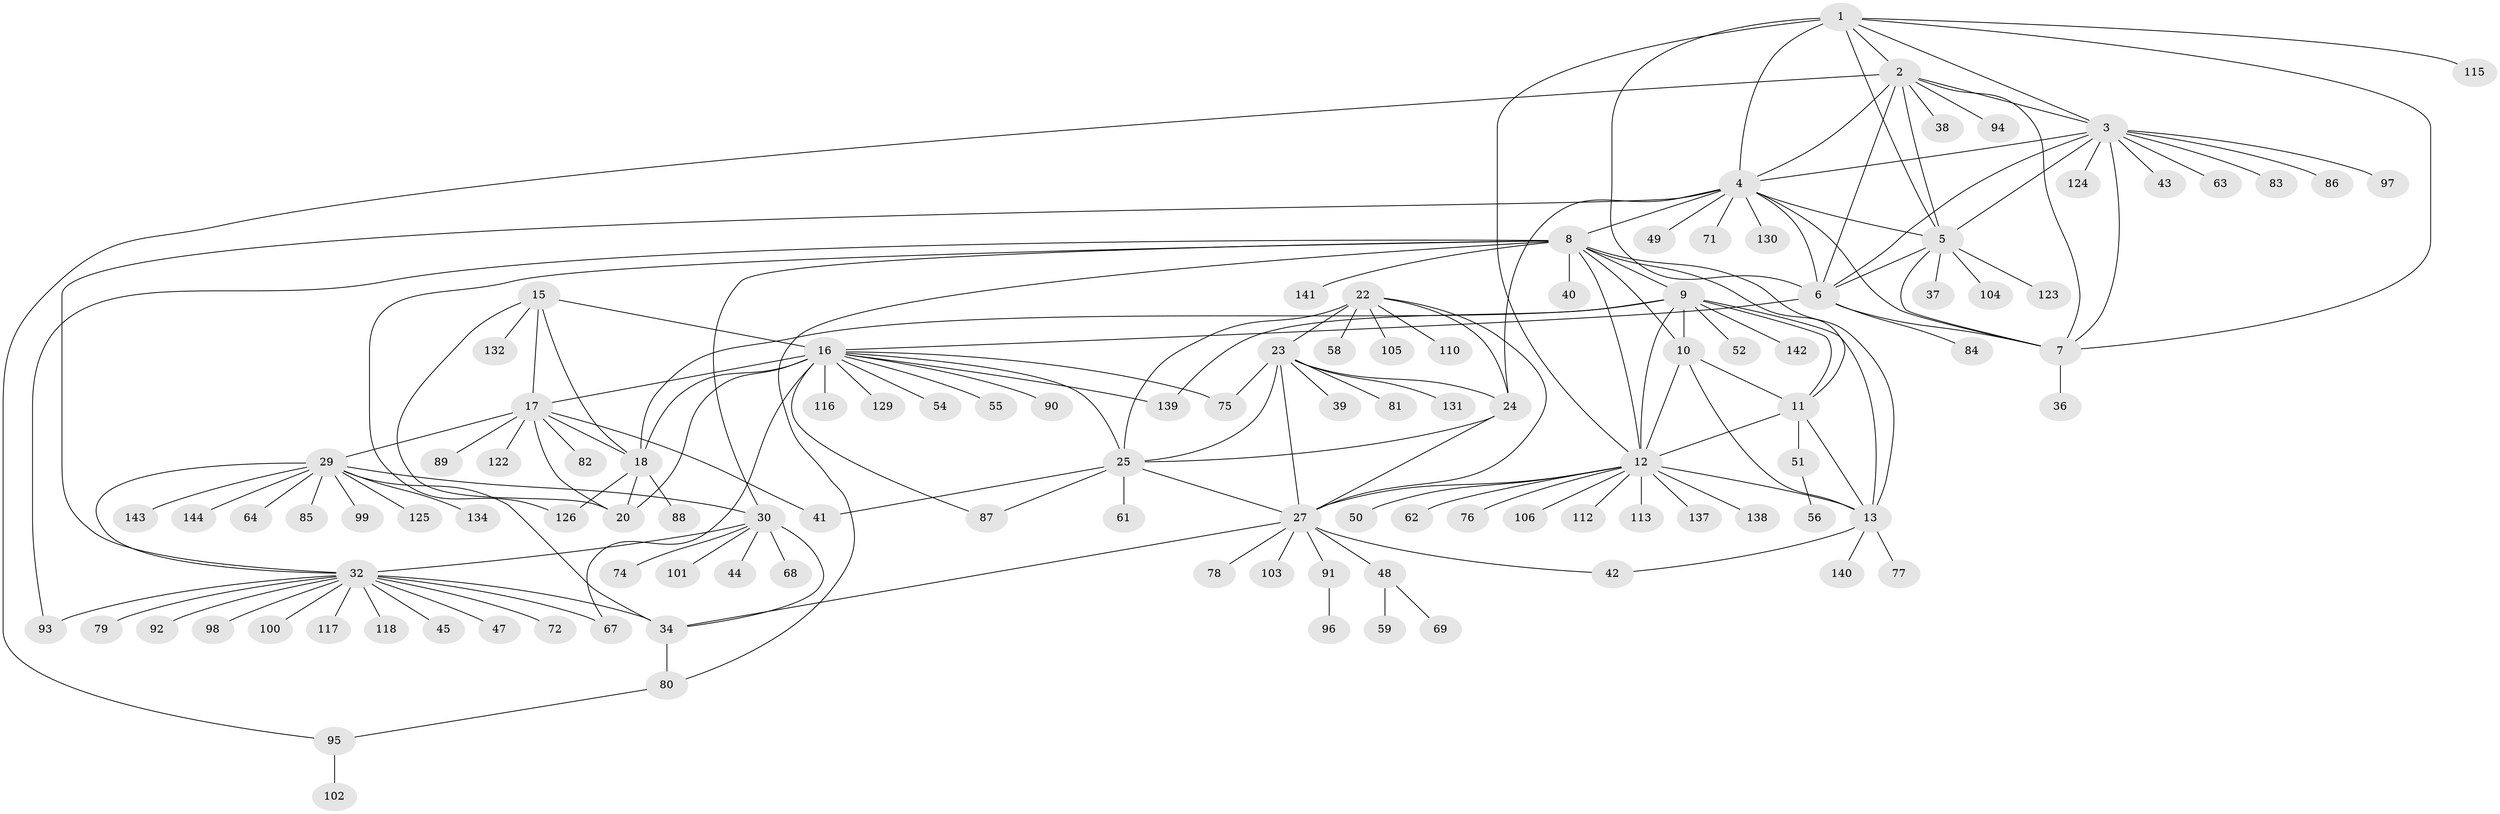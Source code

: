 // Generated by graph-tools (version 1.1) at 2025/24/03/03/25 07:24:13]
// undirected, 115 vertices, 171 edges
graph export_dot {
graph [start="1"]
  node [color=gray90,style=filled];
  1 [super="+146"];
  2 [super="+107"];
  3 [super="+53"];
  4 [super="+66"];
  5 [super="+46"];
  6;
  7 [super="+120"];
  8 [super="+145"];
  9 [super="+111"];
  10 [super="+119"];
  11;
  12 [super="+14"];
  13 [super="+70"];
  15;
  16 [super="+73"];
  17 [super="+19"];
  18 [super="+21"];
  20;
  22 [super="+26"];
  23 [super="+60"];
  24;
  25 [super="+28"];
  27 [super="+114"];
  29 [super="+35"];
  30 [super="+31"];
  32 [super="+33"];
  34 [super="+57"];
  36;
  37;
  38;
  39;
  40;
  41;
  42;
  43;
  44;
  45;
  47;
  48 [super="+65"];
  49 [super="+108"];
  50 [super="+121"];
  51;
  52;
  54;
  55;
  56;
  58;
  59;
  61;
  62;
  63;
  64;
  67;
  68;
  69;
  71 [super="+127"];
  72;
  74 [super="+109"];
  75;
  76;
  77;
  78;
  79;
  80 [super="+136"];
  81;
  82;
  83;
  84;
  85;
  86;
  87;
  88;
  89;
  90;
  91;
  92;
  93;
  94 [super="+128"];
  95;
  96 [super="+133"];
  97;
  98;
  99;
  100;
  101;
  102 [super="+135"];
  103;
  104;
  105;
  106;
  110;
  112;
  113;
  115;
  116;
  117;
  118;
  122;
  123;
  124;
  125;
  126;
  129;
  130;
  131;
  132;
  134;
  137;
  138;
  139;
  140;
  141;
  142;
  143;
  144;
  1 -- 2;
  1 -- 3;
  1 -- 4;
  1 -- 5;
  1 -- 6;
  1 -- 7;
  1 -- 12;
  1 -- 115;
  2 -- 3;
  2 -- 4;
  2 -- 5;
  2 -- 6;
  2 -- 7;
  2 -- 38;
  2 -- 94;
  2 -- 95;
  3 -- 4;
  3 -- 5;
  3 -- 6;
  3 -- 7;
  3 -- 43;
  3 -- 63;
  3 -- 83;
  3 -- 86;
  3 -- 97;
  3 -- 124;
  4 -- 5;
  4 -- 6;
  4 -- 7;
  4 -- 24;
  4 -- 32;
  4 -- 49;
  4 -- 71;
  4 -- 130;
  4 -- 8;
  5 -- 6;
  5 -- 7;
  5 -- 37;
  5 -- 104;
  5 -- 123;
  6 -- 7;
  6 -- 16;
  6 -- 84;
  7 -- 36;
  8 -- 9;
  8 -- 10;
  8 -- 11;
  8 -- 12 [weight=2];
  8 -- 13;
  8 -- 30;
  8 -- 40;
  8 -- 80;
  8 -- 93;
  8 -- 126;
  8 -- 141;
  9 -- 10;
  9 -- 11;
  9 -- 12 [weight=2];
  9 -- 13;
  9 -- 18;
  9 -- 52;
  9 -- 139;
  9 -- 142;
  10 -- 11;
  10 -- 12 [weight=2];
  10 -- 13;
  11 -- 12 [weight=2];
  11 -- 13;
  11 -- 51;
  12 -- 13 [weight=2];
  12 -- 106;
  12 -- 112;
  12 -- 137;
  12 -- 138;
  12 -- 76;
  12 -- 113;
  12 -- 50;
  12 -- 27;
  12 -- 62;
  13 -- 42;
  13 -- 77;
  13 -- 140;
  15 -- 16;
  15 -- 17 [weight=2];
  15 -- 18 [weight=2];
  15 -- 20;
  15 -- 132;
  16 -- 17 [weight=2];
  16 -- 18 [weight=2];
  16 -- 20;
  16 -- 25;
  16 -- 54;
  16 -- 55;
  16 -- 67;
  16 -- 75;
  16 -- 87;
  16 -- 90;
  16 -- 116;
  16 -- 129;
  16 -- 139;
  17 -- 18 [weight=4];
  17 -- 20 [weight=2];
  17 -- 82;
  17 -- 41;
  17 -- 89;
  17 -- 122;
  17 -- 29;
  18 -- 20 [weight=2];
  18 -- 88;
  18 -- 126;
  22 -- 23 [weight=2];
  22 -- 24 [weight=2];
  22 -- 25 [weight=4];
  22 -- 27 [weight=2];
  22 -- 58;
  22 -- 110;
  22 -- 105;
  23 -- 24;
  23 -- 25 [weight=2];
  23 -- 27;
  23 -- 39;
  23 -- 81;
  23 -- 131;
  23 -- 75;
  24 -- 25 [weight=2];
  24 -- 27;
  25 -- 27 [weight=2];
  25 -- 41;
  25 -- 61;
  25 -- 87;
  27 -- 34;
  27 -- 42;
  27 -- 48;
  27 -- 78;
  27 -- 91;
  27 -- 103;
  29 -- 30 [weight=4];
  29 -- 32 [weight=4];
  29 -- 34 [weight=2];
  29 -- 85;
  29 -- 125;
  29 -- 134;
  29 -- 143;
  29 -- 64;
  29 -- 99;
  29 -- 144;
  30 -- 32 [weight=4];
  30 -- 34 [weight=2];
  30 -- 68;
  30 -- 74;
  30 -- 101;
  30 -- 44;
  32 -- 34 [weight=2];
  32 -- 45;
  32 -- 67;
  32 -- 79;
  32 -- 93;
  32 -- 98;
  32 -- 100;
  32 -- 117;
  32 -- 118;
  32 -- 72;
  32 -- 47;
  32 -- 92;
  34 -- 80;
  48 -- 59;
  48 -- 69;
  51 -- 56;
  80 -- 95;
  91 -- 96;
  95 -- 102;
}

